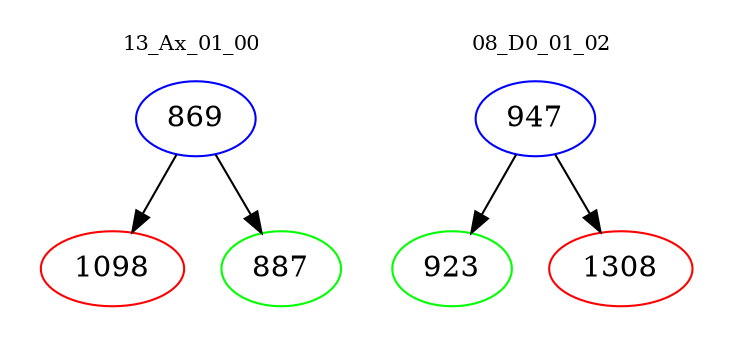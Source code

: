 digraph{
subgraph cluster_0 {
color = white
label = "13_Ax_01_00";
fontsize=10;
T0_869 [label="869", color="blue"]
T0_869 -> T0_1098 [color="black"]
T0_1098 [label="1098", color="red"]
T0_869 -> T0_887 [color="black"]
T0_887 [label="887", color="green"]
}
subgraph cluster_1 {
color = white
label = "08_D0_01_02";
fontsize=10;
T1_947 [label="947", color="blue"]
T1_947 -> T1_923 [color="black"]
T1_923 [label="923", color="green"]
T1_947 -> T1_1308 [color="black"]
T1_1308 [label="1308", color="red"]
}
}
